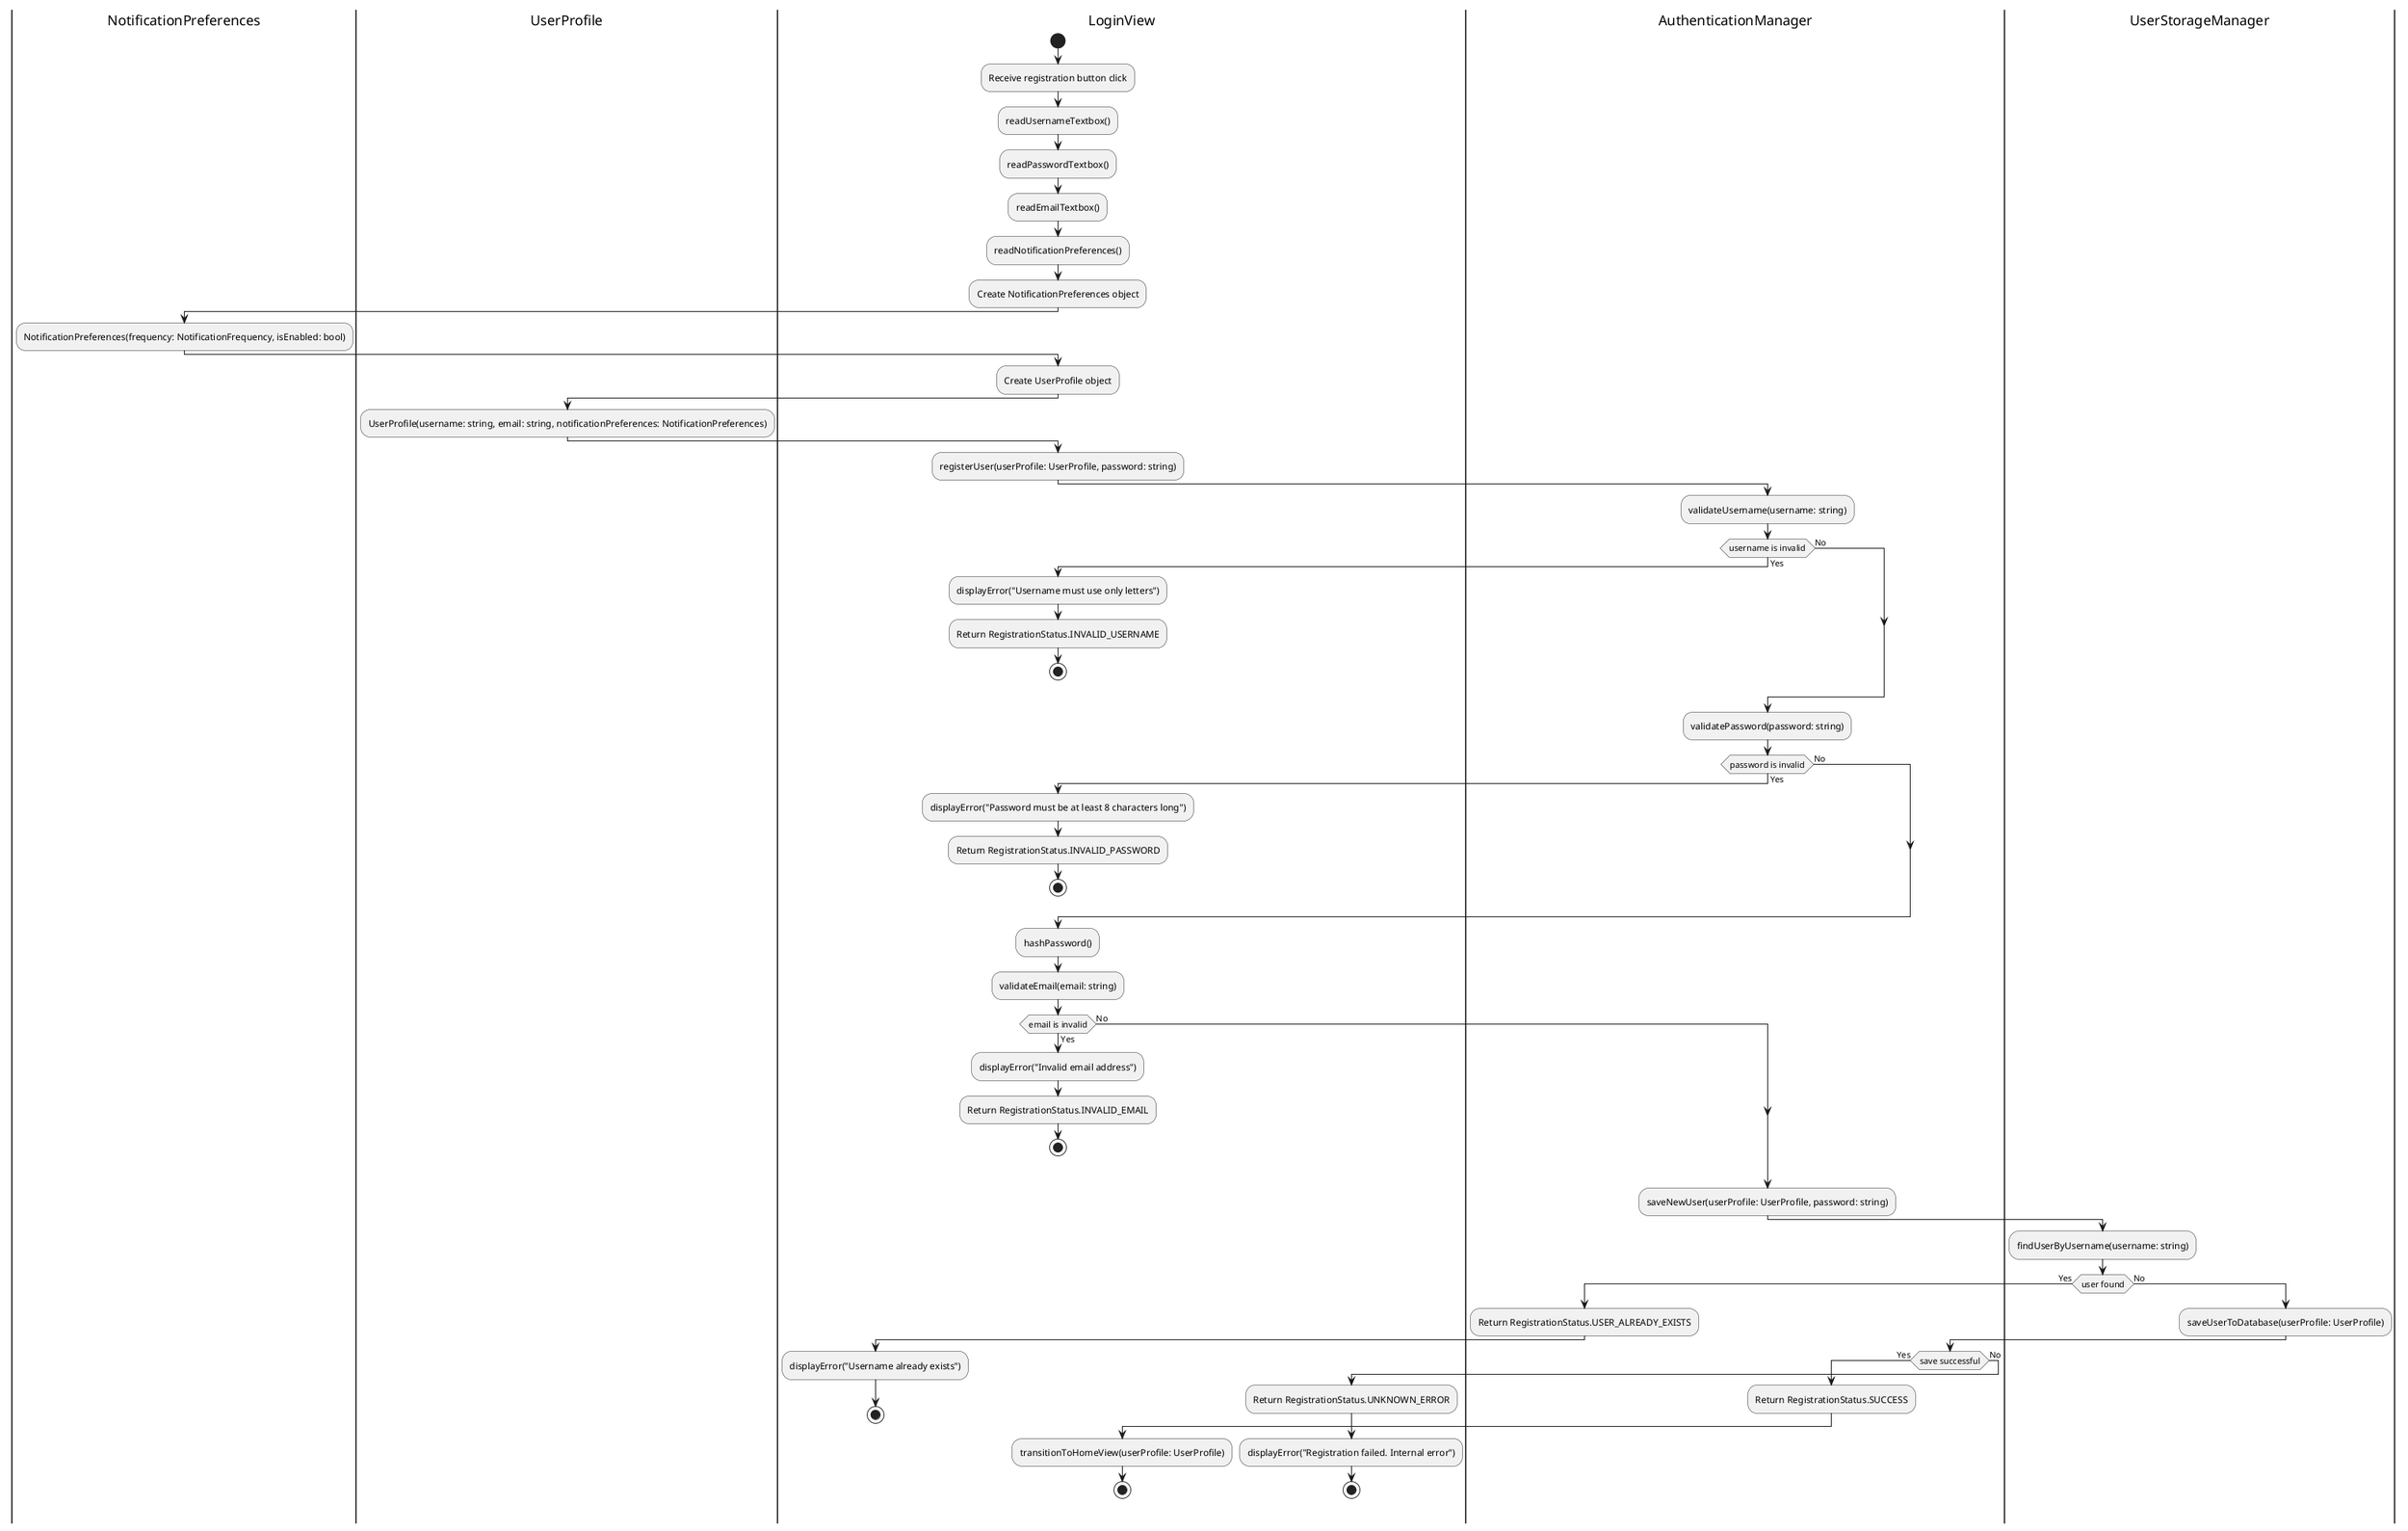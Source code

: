 @startuml
|NotificationPreferences|
|UserProfile|
|LoginView|
start
:Receive registration button click;
:readUsernameTextbox();
:readPasswordTextbox();
:readEmailTextbox();
:readNotificationPreferences();
:Create NotificationPreferences object;
|NotificationPreferences|
:NotificationPreferences(frequency: NotificationFrequency, isEnabled: bool);
|LoginView|
:Create UserProfile object;
|UserProfile|
:UserProfile(username: string, email: string, notificationPreferences: NotificationPreferences);

|LoginView|

:registerUser(userProfile: UserProfile, password: string);

|AuthenticationManager|
:validateUsername(username: string);
if (username is invalid) then (Yes)
|LoginView|
    :displayError("Username must use only letters");
    :Return RegistrationStatus.INVALID_USERNAME;
    stop
else (No)
endif
|AuthenticationManager|

:validatePassword(password: string);
if (password is invalid) then (Yes)
|LoginView|
    :displayError("Password must be at least 8 characters long");
    :Return RegistrationStatus.INVALID_PASSWORD;
    stop
else (No)
endif

:hashPassword();

:validateEmail(email: string);
if (email is invalid) then (Yes)
|LoginView|
    :displayError("Invalid email address");
    :Return RegistrationStatus.INVALID_EMAIL;
    stop
else (No)
endif
|AuthenticationManager|

:saveNewUser(userProfile: UserProfile, password: string);

|UserStorageManager|
:findUserByUsername(username: string);
if (user found) then (Yes)
|AuthenticationManager|
    :Return RegistrationStatus.USER_ALREADY_EXISTS;
|LoginView|
    :displayError("Username already exists");
    stop
else (No)
|UserStorageManager|
:saveUserToDatabase(userProfile: UserProfile);
|AuthenticationManager|
if (save successful) then (Yes)
    :Return RegistrationStatus.SUCCESS;
|LoginView|
    :transitionToHomeView(userProfile: UserProfile);
    stop
else (No)
    :Return RegistrationStatus.UNKNOWN_ERROR;
|LoginView|
    :displayError("Registration failed. Internal error");
    stop
endif
@enduml